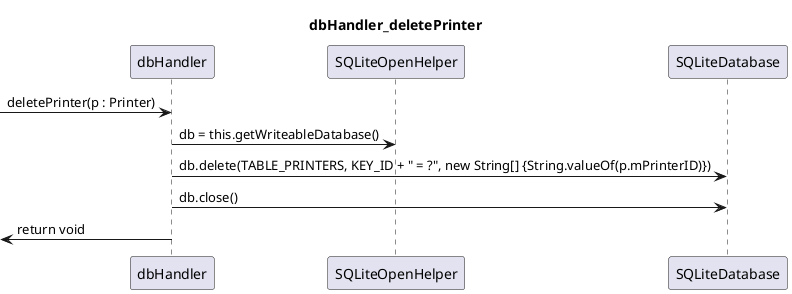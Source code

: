 @startuml
title dbHandler_deletePrinter
-> dbHandler : deletePrinter(p : Printer)
dbHandler -> SQLiteOpenHelper : db = this.getWriteableDatabase()
dbHandler -> SQLiteDatabase : db.delete(TABLE_PRINTERS, KEY_ID + " = ?", new String[] {String.valueOf(p.mPrinterID)})
dbHandler -> SQLiteDatabase : db.close()
<- dbHandler : return void
@enduml